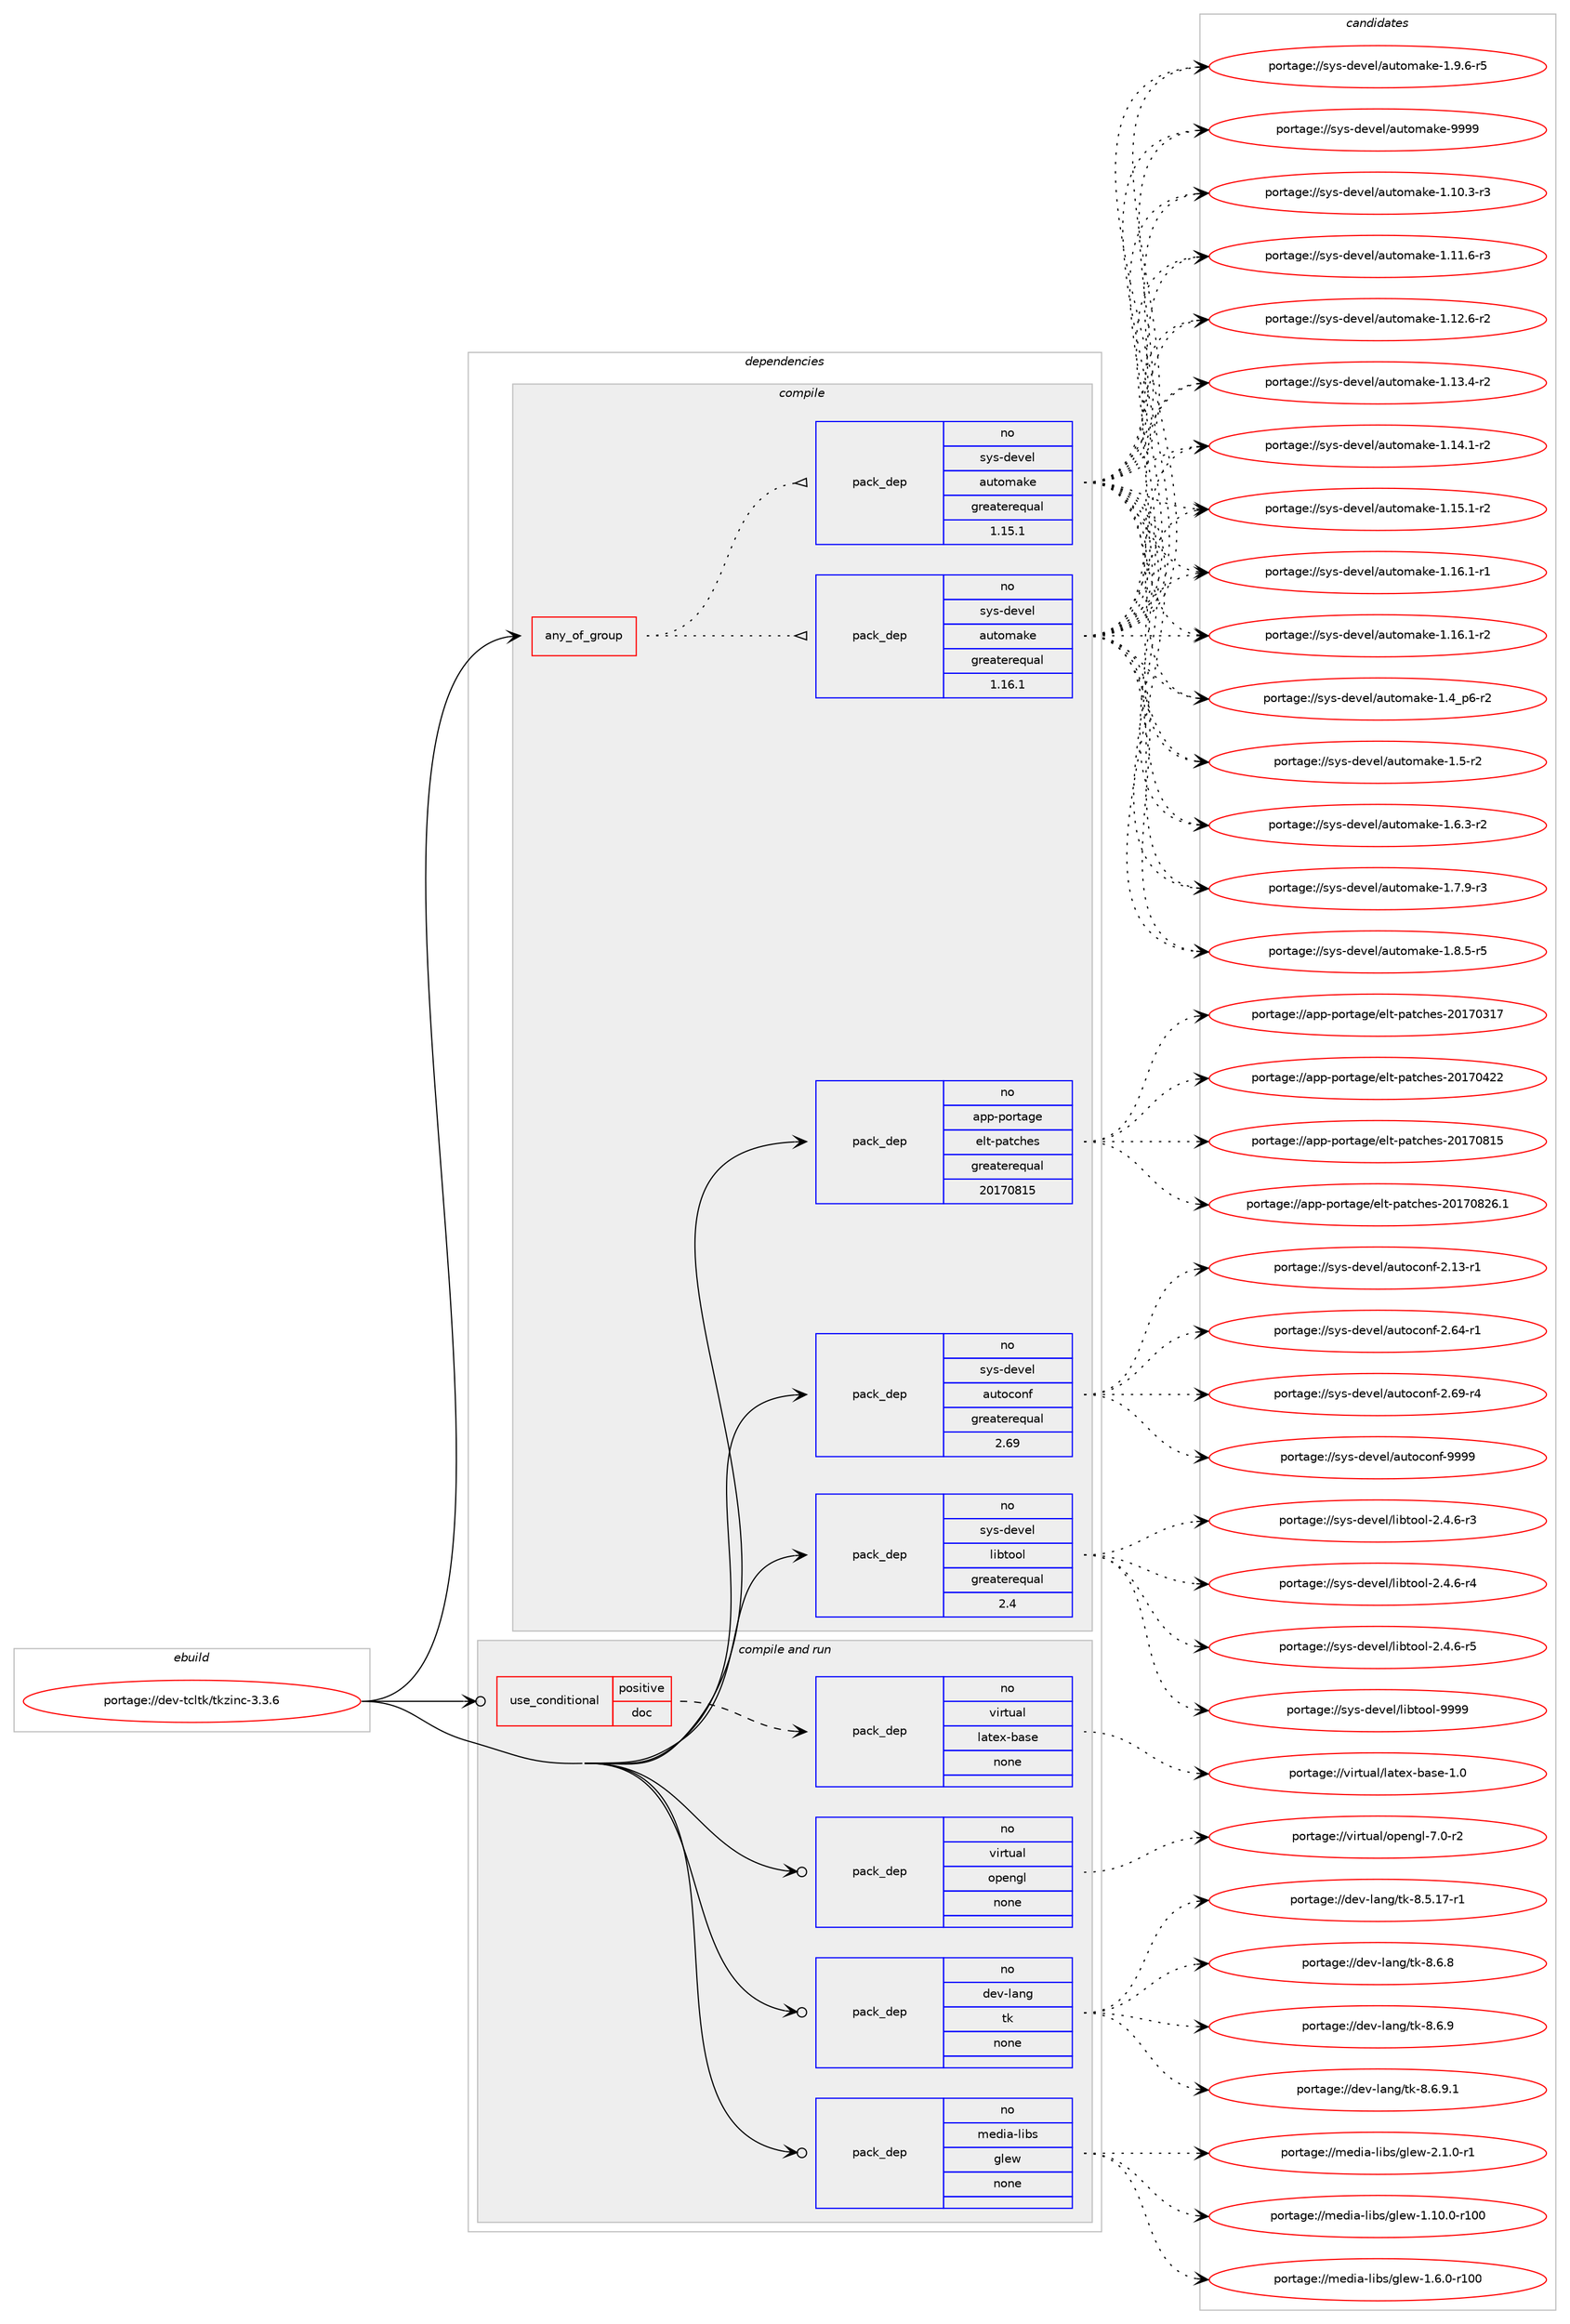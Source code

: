 digraph prolog {

# *************
# Graph options
# *************

newrank=true;
concentrate=true;
compound=true;
graph [rankdir=LR,fontname=Helvetica,fontsize=10,ranksep=1.5];#, ranksep=2.5, nodesep=0.2];
edge  [arrowhead=vee];
node  [fontname=Helvetica,fontsize=10];

# **********
# The ebuild
# **********

subgraph cluster_leftcol {
color=gray;
rank=same;
label=<<i>ebuild</i>>;
id [label="portage://dev-tcltk/tkzinc-3.3.6", color=red, width=4, href="../dev-tcltk/tkzinc-3.3.6.svg"];
}

# ****************
# The dependencies
# ****************

subgraph cluster_midcol {
color=gray;
label=<<i>dependencies</i>>;
subgraph cluster_compile {
fillcolor="#eeeeee";
style=filled;
label=<<i>compile</i>>;
subgraph any3521 {
dependency257505 [label=<<TABLE BORDER="0" CELLBORDER="1" CELLSPACING="0" CELLPADDING="4"><TR><TD CELLPADDING="10">any_of_group</TD></TR></TABLE>>, shape=none, color=red];subgraph pack183697 {
dependency257506 [label=<<TABLE BORDER="0" CELLBORDER="1" CELLSPACING="0" CELLPADDING="4" WIDTH="220"><TR><TD ROWSPAN="6" CELLPADDING="30">pack_dep</TD></TR><TR><TD WIDTH="110">no</TD></TR><TR><TD>sys-devel</TD></TR><TR><TD>automake</TD></TR><TR><TD>greaterequal</TD></TR><TR><TD>1.16.1</TD></TR></TABLE>>, shape=none, color=blue];
}
dependency257505:e -> dependency257506:w [weight=20,style="dotted",arrowhead="oinv"];
subgraph pack183698 {
dependency257507 [label=<<TABLE BORDER="0" CELLBORDER="1" CELLSPACING="0" CELLPADDING="4" WIDTH="220"><TR><TD ROWSPAN="6" CELLPADDING="30">pack_dep</TD></TR><TR><TD WIDTH="110">no</TD></TR><TR><TD>sys-devel</TD></TR><TR><TD>automake</TD></TR><TR><TD>greaterequal</TD></TR><TR><TD>1.15.1</TD></TR></TABLE>>, shape=none, color=blue];
}
dependency257505:e -> dependency257507:w [weight=20,style="dotted",arrowhead="oinv"];
}
id:e -> dependency257505:w [weight=20,style="solid",arrowhead="vee"];
subgraph pack183699 {
dependency257508 [label=<<TABLE BORDER="0" CELLBORDER="1" CELLSPACING="0" CELLPADDING="4" WIDTH="220"><TR><TD ROWSPAN="6" CELLPADDING="30">pack_dep</TD></TR><TR><TD WIDTH="110">no</TD></TR><TR><TD>app-portage</TD></TR><TR><TD>elt-patches</TD></TR><TR><TD>greaterequal</TD></TR><TR><TD>20170815</TD></TR></TABLE>>, shape=none, color=blue];
}
id:e -> dependency257508:w [weight=20,style="solid",arrowhead="vee"];
subgraph pack183700 {
dependency257509 [label=<<TABLE BORDER="0" CELLBORDER="1" CELLSPACING="0" CELLPADDING="4" WIDTH="220"><TR><TD ROWSPAN="6" CELLPADDING="30">pack_dep</TD></TR><TR><TD WIDTH="110">no</TD></TR><TR><TD>sys-devel</TD></TR><TR><TD>autoconf</TD></TR><TR><TD>greaterequal</TD></TR><TR><TD>2.69</TD></TR></TABLE>>, shape=none, color=blue];
}
id:e -> dependency257509:w [weight=20,style="solid",arrowhead="vee"];
subgraph pack183701 {
dependency257510 [label=<<TABLE BORDER="0" CELLBORDER="1" CELLSPACING="0" CELLPADDING="4" WIDTH="220"><TR><TD ROWSPAN="6" CELLPADDING="30">pack_dep</TD></TR><TR><TD WIDTH="110">no</TD></TR><TR><TD>sys-devel</TD></TR><TR><TD>libtool</TD></TR><TR><TD>greaterequal</TD></TR><TR><TD>2.4</TD></TR></TABLE>>, shape=none, color=blue];
}
id:e -> dependency257510:w [weight=20,style="solid",arrowhead="vee"];
}
subgraph cluster_compileandrun {
fillcolor="#eeeeee";
style=filled;
label=<<i>compile and run</i>>;
subgraph cond70214 {
dependency257511 [label=<<TABLE BORDER="0" CELLBORDER="1" CELLSPACING="0" CELLPADDING="4"><TR><TD ROWSPAN="3" CELLPADDING="10">use_conditional</TD></TR><TR><TD>positive</TD></TR><TR><TD>doc</TD></TR></TABLE>>, shape=none, color=red];
subgraph pack183702 {
dependency257512 [label=<<TABLE BORDER="0" CELLBORDER="1" CELLSPACING="0" CELLPADDING="4" WIDTH="220"><TR><TD ROWSPAN="6" CELLPADDING="30">pack_dep</TD></TR><TR><TD WIDTH="110">no</TD></TR><TR><TD>virtual</TD></TR><TR><TD>latex-base</TD></TR><TR><TD>none</TD></TR><TR><TD></TD></TR></TABLE>>, shape=none, color=blue];
}
dependency257511:e -> dependency257512:w [weight=20,style="dashed",arrowhead="vee"];
}
id:e -> dependency257511:w [weight=20,style="solid",arrowhead="odotvee"];
subgraph pack183703 {
dependency257513 [label=<<TABLE BORDER="0" CELLBORDER="1" CELLSPACING="0" CELLPADDING="4" WIDTH="220"><TR><TD ROWSPAN="6" CELLPADDING="30">pack_dep</TD></TR><TR><TD WIDTH="110">no</TD></TR><TR><TD>dev-lang</TD></TR><TR><TD>tk</TD></TR><TR><TD>none</TD></TR><TR><TD></TD></TR></TABLE>>, shape=none, color=blue];
}
id:e -> dependency257513:w [weight=20,style="solid",arrowhead="odotvee"];
subgraph pack183704 {
dependency257514 [label=<<TABLE BORDER="0" CELLBORDER="1" CELLSPACING="0" CELLPADDING="4" WIDTH="220"><TR><TD ROWSPAN="6" CELLPADDING="30">pack_dep</TD></TR><TR><TD WIDTH="110">no</TD></TR><TR><TD>media-libs</TD></TR><TR><TD>glew</TD></TR><TR><TD>none</TD></TR><TR><TD></TD></TR></TABLE>>, shape=none, color=blue];
}
id:e -> dependency257514:w [weight=20,style="solid",arrowhead="odotvee"];
subgraph pack183705 {
dependency257515 [label=<<TABLE BORDER="0" CELLBORDER="1" CELLSPACING="0" CELLPADDING="4" WIDTH="220"><TR><TD ROWSPAN="6" CELLPADDING="30">pack_dep</TD></TR><TR><TD WIDTH="110">no</TD></TR><TR><TD>virtual</TD></TR><TR><TD>opengl</TD></TR><TR><TD>none</TD></TR><TR><TD></TD></TR></TABLE>>, shape=none, color=blue];
}
id:e -> dependency257515:w [weight=20,style="solid",arrowhead="odotvee"];
}
subgraph cluster_run {
fillcolor="#eeeeee";
style=filled;
label=<<i>run</i>>;
}
}

# **************
# The candidates
# **************

subgraph cluster_choices {
rank=same;
color=gray;
label=<<i>candidates</i>>;

subgraph choice183697 {
color=black;
nodesep=1;
choiceportage11512111545100101118101108479711711611110997107101454946494846514511451 [label="portage://sys-devel/automake-1.10.3-r3", color=red, width=4,href="../sys-devel/automake-1.10.3-r3.svg"];
choiceportage11512111545100101118101108479711711611110997107101454946494946544511451 [label="portage://sys-devel/automake-1.11.6-r3", color=red, width=4,href="../sys-devel/automake-1.11.6-r3.svg"];
choiceportage11512111545100101118101108479711711611110997107101454946495046544511450 [label="portage://sys-devel/automake-1.12.6-r2", color=red, width=4,href="../sys-devel/automake-1.12.6-r2.svg"];
choiceportage11512111545100101118101108479711711611110997107101454946495146524511450 [label="portage://sys-devel/automake-1.13.4-r2", color=red, width=4,href="../sys-devel/automake-1.13.4-r2.svg"];
choiceportage11512111545100101118101108479711711611110997107101454946495246494511450 [label="portage://sys-devel/automake-1.14.1-r2", color=red, width=4,href="../sys-devel/automake-1.14.1-r2.svg"];
choiceportage11512111545100101118101108479711711611110997107101454946495346494511450 [label="portage://sys-devel/automake-1.15.1-r2", color=red, width=4,href="../sys-devel/automake-1.15.1-r2.svg"];
choiceportage11512111545100101118101108479711711611110997107101454946495446494511449 [label="portage://sys-devel/automake-1.16.1-r1", color=red, width=4,href="../sys-devel/automake-1.16.1-r1.svg"];
choiceportage11512111545100101118101108479711711611110997107101454946495446494511450 [label="portage://sys-devel/automake-1.16.1-r2", color=red, width=4,href="../sys-devel/automake-1.16.1-r2.svg"];
choiceportage115121115451001011181011084797117116111109971071014549465295112544511450 [label="portage://sys-devel/automake-1.4_p6-r2", color=red, width=4,href="../sys-devel/automake-1.4_p6-r2.svg"];
choiceportage11512111545100101118101108479711711611110997107101454946534511450 [label="portage://sys-devel/automake-1.5-r2", color=red, width=4,href="../sys-devel/automake-1.5-r2.svg"];
choiceportage115121115451001011181011084797117116111109971071014549465446514511450 [label="portage://sys-devel/automake-1.6.3-r2", color=red, width=4,href="../sys-devel/automake-1.6.3-r2.svg"];
choiceportage115121115451001011181011084797117116111109971071014549465546574511451 [label="portage://sys-devel/automake-1.7.9-r3", color=red, width=4,href="../sys-devel/automake-1.7.9-r3.svg"];
choiceportage115121115451001011181011084797117116111109971071014549465646534511453 [label="portage://sys-devel/automake-1.8.5-r5", color=red, width=4,href="../sys-devel/automake-1.8.5-r5.svg"];
choiceportage115121115451001011181011084797117116111109971071014549465746544511453 [label="portage://sys-devel/automake-1.9.6-r5", color=red, width=4,href="../sys-devel/automake-1.9.6-r5.svg"];
choiceportage115121115451001011181011084797117116111109971071014557575757 [label="portage://sys-devel/automake-9999", color=red, width=4,href="../sys-devel/automake-9999.svg"];
dependency257506:e -> choiceportage11512111545100101118101108479711711611110997107101454946494846514511451:w [style=dotted,weight="100"];
dependency257506:e -> choiceportage11512111545100101118101108479711711611110997107101454946494946544511451:w [style=dotted,weight="100"];
dependency257506:e -> choiceportage11512111545100101118101108479711711611110997107101454946495046544511450:w [style=dotted,weight="100"];
dependency257506:e -> choiceportage11512111545100101118101108479711711611110997107101454946495146524511450:w [style=dotted,weight="100"];
dependency257506:e -> choiceportage11512111545100101118101108479711711611110997107101454946495246494511450:w [style=dotted,weight="100"];
dependency257506:e -> choiceportage11512111545100101118101108479711711611110997107101454946495346494511450:w [style=dotted,weight="100"];
dependency257506:e -> choiceportage11512111545100101118101108479711711611110997107101454946495446494511449:w [style=dotted,weight="100"];
dependency257506:e -> choiceportage11512111545100101118101108479711711611110997107101454946495446494511450:w [style=dotted,weight="100"];
dependency257506:e -> choiceportage115121115451001011181011084797117116111109971071014549465295112544511450:w [style=dotted,weight="100"];
dependency257506:e -> choiceportage11512111545100101118101108479711711611110997107101454946534511450:w [style=dotted,weight="100"];
dependency257506:e -> choiceportage115121115451001011181011084797117116111109971071014549465446514511450:w [style=dotted,weight="100"];
dependency257506:e -> choiceportage115121115451001011181011084797117116111109971071014549465546574511451:w [style=dotted,weight="100"];
dependency257506:e -> choiceportage115121115451001011181011084797117116111109971071014549465646534511453:w [style=dotted,weight="100"];
dependency257506:e -> choiceportage115121115451001011181011084797117116111109971071014549465746544511453:w [style=dotted,weight="100"];
dependency257506:e -> choiceportage115121115451001011181011084797117116111109971071014557575757:w [style=dotted,weight="100"];
}
subgraph choice183698 {
color=black;
nodesep=1;
choiceportage11512111545100101118101108479711711611110997107101454946494846514511451 [label="portage://sys-devel/automake-1.10.3-r3", color=red, width=4,href="../sys-devel/automake-1.10.3-r3.svg"];
choiceportage11512111545100101118101108479711711611110997107101454946494946544511451 [label="portage://sys-devel/automake-1.11.6-r3", color=red, width=4,href="../sys-devel/automake-1.11.6-r3.svg"];
choiceportage11512111545100101118101108479711711611110997107101454946495046544511450 [label="portage://sys-devel/automake-1.12.6-r2", color=red, width=4,href="../sys-devel/automake-1.12.6-r2.svg"];
choiceportage11512111545100101118101108479711711611110997107101454946495146524511450 [label="portage://sys-devel/automake-1.13.4-r2", color=red, width=4,href="../sys-devel/automake-1.13.4-r2.svg"];
choiceportage11512111545100101118101108479711711611110997107101454946495246494511450 [label="portage://sys-devel/automake-1.14.1-r2", color=red, width=4,href="../sys-devel/automake-1.14.1-r2.svg"];
choiceportage11512111545100101118101108479711711611110997107101454946495346494511450 [label="portage://sys-devel/automake-1.15.1-r2", color=red, width=4,href="../sys-devel/automake-1.15.1-r2.svg"];
choiceportage11512111545100101118101108479711711611110997107101454946495446494511449 [label="portage://sys-devel/automake-1.16.1-r1", color=red, width=4,href="../sys-devel/automake-1.16.1-r1.svg"];
choiceportage11512111545100101118101108479711711611110997107101454946495446494511450 [label="portage://sys-devel/automake-1.16.1-r2", color=red, width=4,href="../sys-devel/automake-1.16.1-r2.svg"];
choiceportage115121115451001011181011084797117116111109971071014549465295112544511450 [label="portage://sys-devel/automake-1.4_p6-r2", color=red, width=4,href="../sys-devel/automake-1.4_p6-r2.svg"];
choiceportage11512111545100101118101108479711711611110997107101454946534511450 [label="portage://sys-devel/automake-1.5-r2", color=red, width=4,href="../sys-devel/automake-1.5-r2.svg"];
choiceportage115121115451001011181011084797117116111109971071014549465446514511450 [label="portage://sys-devel/automake-1.6.3-r2", color=red, width=4,href="../sys-devel/automake-1.6.3-r2.svg"];
choiceportage115121115451001011181011084797117116111109971071014549465546574511451 [label="portage://sys-devel/automake-1.7.9-r3", color=red, width=4,href="../sys-devel/automake-1.7.9-r3.svg"];
choiceportage115121115451001011181011084797117116111109971071014549465646534511453 [label="portage://sys-devel/automake-1.8.5-r5", color=red, width=4,href="../sys-devel/automake-1.8.5-r5.svg"];
choiceportage115121115451001011181011084797117116111109971071014549465746544511453 [label="portage://sys-devel/automake-1.9.6-r5", color=red, width=4,href="../sys-devel/automake-1.9.6-r5.svg"];
choiceportage115121115451001011181011084797117116111109971071014557575757 [label="portage://sys-devel/automake-9999", color=red, width=4,href="../sys-devel/automake-9999.svg"];
dependency257507:e -> choiceportage11512111545100101118101108479711711611110997107101454946494846514511451:w [style=dotted,weight="100"];
dependency257507:e -> choiceportage11512111545100101118101108479711711611110997107101454946494946544511451:w [style=dotted,weight="100"];
dependency257507:e -> choiceportage11512111545100101118101108479711711611110997107101454946495046544511450:w [style=dotted,weight="100"];
dependency257507:e -> choiceportage11512111545100101118101108479711711611110997107101454946495146524511450:w [style=dotted,weight="100"];
dependency257507:e -> choiceportage11512111545100101118101108479711711611110997107101454946495246494511450:w [style=dotted,weight="100"];
dependency257507:e -> choiceportage11512111545100101118101108479711711611110997107101454946495346494511450:w [style=dotted,weight="100"];
dependency257507:e -> choiceportage11512111545100101118101108479711711611110997107101454946495446494511449:w [style=dotted,weight="100"];
dependency257507:e -> choiceportage11512111545100101118101108479711711611110997107101454946495446494511450:w [style=dotted,weight="100"];
dependency257507:e -> choiceportage115121115451001011181011084797117116111109971071014549465295112544511450:w [style=dotted,weight="100"];
dependency257507:e -> choiceportage11512111545100101118101108479711711611110997107101454946534511450:w [style=dotted,weight="100"];
dependency257507:e -> choiceportage115121115451001011181011084797117116111109971071014549465446514511450:w [style=dotted,weight="100"];
dependency257507:e -> choiceportage115121115451001011181011084797117116111109971071014549465546574511451:w [style=dotted,weight="100"];
dependency257507:e -> choiceportage115121115451001011181011084797117116111109971071014549465646534511453:w [style=dotted,weight="100"];
dependency257507:e -> choiceportage115121115451001011181011084797117116111109971071014549465746544511453:w [style=dotted,weight="100"];
dependency257507:e -> choiceportage115121115451001011181011084797117116111109971071014557575757:w [style=dotted,weight="100"];
}
subgraph choice183699 {
color=black;
nodesep=1;
choiceportage97112112451121111141169710310147101108116451129711699104101115455048495548514955 [label="portage://app-portage/elt-patches-20170317", color=red, width=4,href="../app-portage/elt-patches-20170317.svg"];
choiceportage97112112451121111141169710310147101108116451129711699104101115455048495548525050 [label="portage://app-portage/elt-patches-20170422", color=red, width=4,href="../app-portage/elt-patches-20170422.svg"];
choiceportage97112112451121111141169710310147101108116451129711699104101115455048495548564953 [label="portage://app-portage/elt-patches-20170815", color=red, width=4,href="../app-portage/elt-patches-20170815.svg"];
choiceportage971121124511211111411697103101471011081164511297116991041011154550484955485650544649 [label="portage://app-portage/elt-patches-20170826.1", color=red, width=4,href="../app-portage/elt-patches-20170826.1.svg"];
dependency257508:e -> choiceportage97112112451121111141169710310147101108116451129711699104101115455048495548514955:w [style=dotted,weight="100"];
dependency257508:e -> choiceportage97112112451121111141169710310147101108116451129711699104101115455048495548525050:w [style=dotted,weight="100"];
dependency257508:e -> choiceportage97112112451121111141169710310147101108116451129711699104101115455048495548564953:w [style=dotted,weight="100"];
dependency257508:e -> choiceportage971121124511211111411697103101471011081164511297116991041011154550484955485650544649:w [style=dotted,weight="100"];
}
subgraph choice183700 {
color=black;
nodesep=1;
choiceportage1151211154510010111810110847971171161119911111010245504649514511449 [label="portage://sys-devel/autoconf-2.13-r1", color=red, width=4,href="../sys-devel/autoconf-2.13-r1.svg"];
choiceportage1151211154510010111810110847971171161119911111010245504654524511449 [label="portage://sys-devel/autoconf-2.64-r1", color=red, width=4,href="../sys-devel/autoconf-2.64-r1.svg"];
choiceportage1151211154510010111810110847971171161119911111010245504654574511452 [label="portage://sys-devel/autoconf-2.69-r4", color=red, width=4,href="../sys-devel/autoconf-2.69-r4.svg"];
choiceportage115121115451001011181011084797117116111991111101024557575757 [label="portage://sys-devel/autoconf-9999", color=red, width=4,href="../sys-devel/autoconf-9999.svg"];
dependency257509:e -> choiceportage1151211154510010111810110847971171161119911111010245504649514511449:w [style=dotted,weight="100"];
dependency257509:e -> choiceportage1151211154510010111810110847971171161119911111010245504654524511449:w [style=dotted,weight="100"];
dependency257509:e -> choiceportage1151211154510010111810110847971171161119911111010245504654574511452:w [style=dotted,weight="100"];
dependency257509:e -> choiceportage115121115451001011181011084797117116111991111101024557575757:w [style=dotted,weight="100"];
}
subgraph choice183701 {
color=black;
nodesep=1;
choiceportage1151211154510010111810110847108105981161111111084550465246544511451 [label="portage://sys-devel/libtool-2.4.6-r3", color=red, width=4,href="../sys-devel/libtool-2.4.6-r3.svg"];
choiceportage1151211154510010111810110847108105981161111111084550465246544511452 [label="portage://sys-devel/libtool-2.4.6-r4", color=red, width=4,href="../sys-devel/libtool-2.4.6-r4.svg"];
choiceportage1151211154510010111810110847108105981161111111084550465246544511453 [label="portage://sys-devel/libtool-2.4.6-r5", color=red, width=4,href="../sys-devel/libtool-2.4.6-r5.svg"];
choiceportage1151211154510010111810110847108105981161111111084557575757 [label="portage://sys-devel/libtool-9999", color=red, width=4,href="../sys-devel/libtool-9999.svg"];
dependency257510:e -> choiceportage1151211154510010111810110847108105981161111111084550465246544511451:w [style=dotted,weight="100"];
dependency257510:e -> choiceportage1151211154510010111810110847108105981161111111084550465246544511452:w [style=dotted,weight="100"];
dependency257510:e -> choiceportage1151211154510010111810110847108105981161111111084550465246544511453:w [style=dotted,weight="100"];
dependency257510:e -> choiceportage1151211154510010111810110847108105981161111111084557575757:w [style=dotted,weight="100"];
}
subgraph choice183702 {
color=black;
nodesep=1;
choiceportage11810511411611797108471089711610112045989711510145494648 [label="portage://virtual/latex-base-1.0", color=red, width=4,href="../virtual/latex-base-1.0.svg"];
dependency257512:e -> choiceportage11810511411611797108471089711610112045989711510145494648:w [style=dotted,weight="100"];
}
subgraph choice183703 {
color=black;
nodesep=1;
choiceportage100101118451089711010347116107455646534649554511449 [label="portage://dev-lang/tk-8.5.17-r1", color=red, width=4,href="../dev-lang/tk-8.5.17-r1.svg"];
choiceportage100101118451089711010347116107455646544656 [label="portage://dev-lang/tk-8.6.8", color=red, width=4,href="../dev-lang/tk-8.6.8.svg"];
choiceportage100101118451089711010347116107455646544657 [label="portage://dev-lang/tk-8.6.9", color=red, width=4,href="../dev-lang/tk-8.6.9.svg"];
choiceportage1001011184510897110103471161074556465446574649 [label="portage://dev-lang/tk-8.6.9.1", color=red, width=4,href="../dev-lang/tk-8.6.9.1.svg"];
dependency257513:e -> choiceportage100101118451089711010347116107455646534649554511449:w [style=dotted,weight="100"];
dependency257513:e -> choiceportage100101118451089711010347116107455646544656:w [style=dotted,weight="100"];
dependency257513:e -> choiceportage100101118451089711010347116107455646544657:w [style=dotted,weight="100"];
dependency257513:e -> choiceportage1001011184510897110103471161074556465446574649:w [style=dotted,weight="100"];
}
subgraph choice183704 {
color=black;
nodesep=1;
choiceportage109101100105974510810598115471031081011194549464948464845114494848 [label="portage://media-libs/glew-1.10.0-r100", color=red, width=4,href="../media-libs/glew-1.10.0-r100.svg"];
choiceportage1091011001059745108105981154710310810111945494654464845114494848 [label="portage://media-libs/glew-1.6.0-r100", color=red, width=4,href="../media-libs/glew-1.6.0-r100.svg"];
choiceportage109101100105974510810598115471031081011194550464946484511449 [label="portage://media-libs/glew-2.1.0-r1", color=red, width=4,href="../media-libs/glew-2.1.0-r1.svg"];
dependency257514:e -> choiceportage109101100105974510810598115471031081011194549464948464845114494848:w [style=dotted,weight="100"];
dependency257514:e -> choiceportage1091011001059745108105981154710310810111945494654464845114494848:w [style=dotted,weight="100"];
dependency257514:e -> choiceportage109101100105974510810598115471031081011194550464946484511449:w [style=dotted,weight="100"];
}
subgraph choice183705 {
color=black;
nodesep=1;
choiceportage1181051141161179710847111112101110103108455546484511450 [label="portage://virtual/opengl-7.0-r2", color=red, width=4,href="../virtual/opengl-7.0-r2.svg"];
dependency257515:e -> choiceportage1181051141161179710847111112101110103108455546484511450:w [style=dotted,weight="100"];
}
}

}
